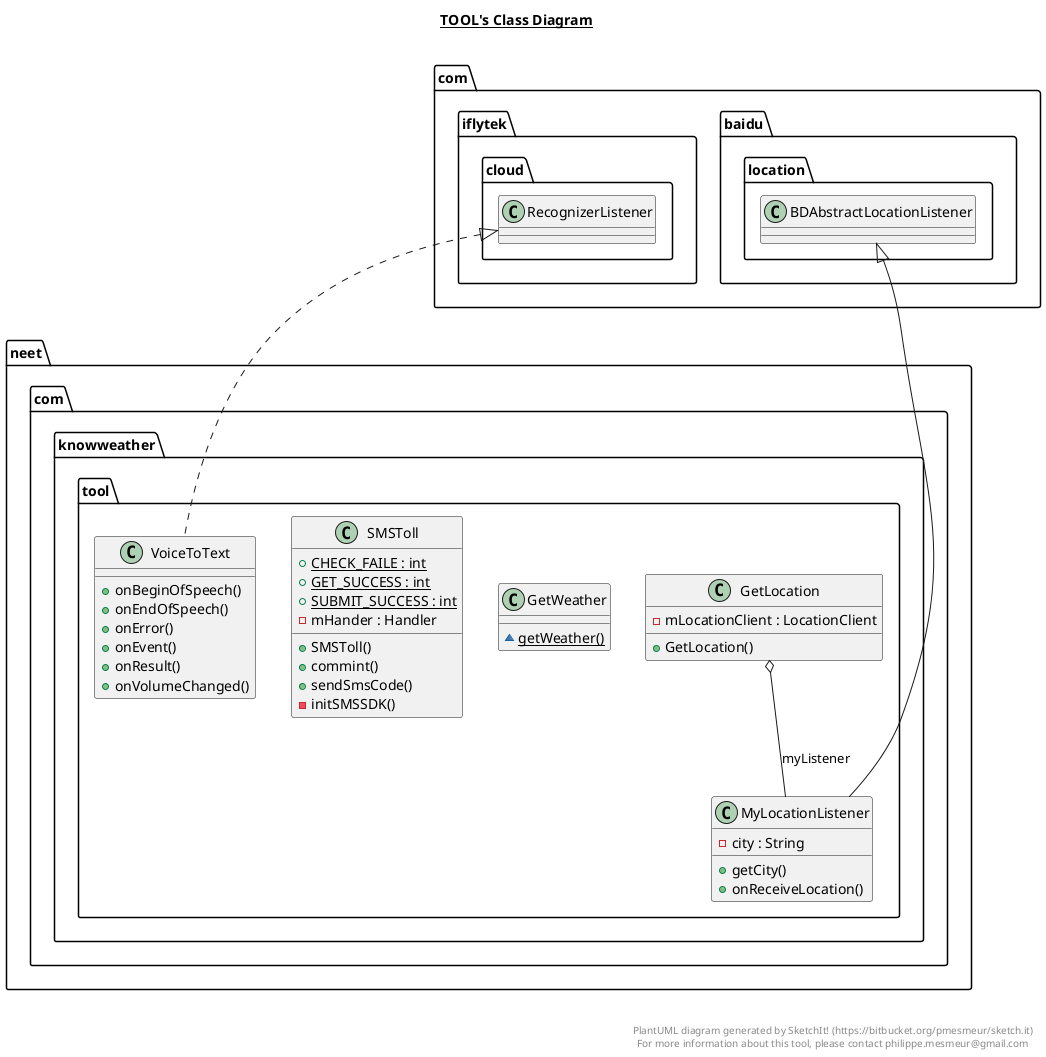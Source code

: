 @startuml

title __TOOL's Class Diagram__\n

  namespace neet.com.knowweather {
    namespace tool {
      class neet.com.knowweather.tool.GetLocation {
          - mLocationClient : LocationClient
          + GetLocation()
      }
    }
  }
  

  namespace neet.com.knowweather {
    namespace tool {
      class neet.com.knowweather.tool.GetWeather {
          {static} ~ getWeather()
      }
    }
  }
  

  namespace neet.com.knowweather {
    namespace tool {
      class neet.com.knowweather.tool.MyLocationListener {
          - city : String
          + getCity()
          + onReceiveLocation()
      }
    }
  }
  

  namespace neet.com.knowweather {
    namespace tool {
      class neet.com.knowweather.tool.SMSToll {
          {static} + CHECK_FAILE : int
          {static} + GET_SUCCESS : int
          {static} + SUBMIT_SUCCESS : int
          - mHander : Handler
          + SMSToll()
          + commint()
          + sendSmsCode()
          - initSMSSDK()
      }
    }
  }
  

  namespace neet.com.knowweather {
    namespace tool {
      class neet.com.knowweather.tool.VoiceToText {
          + onBeginOfSpeech()
          + onEndOfSpeech()
          + onError()
          + onEvent()
          + onResult()
          + onVolumeChanged()
      }
    }
  }
  

  neet.com.knowweather.tool.GetLocation o-- neet.com.knowweather.tool.MyLocationListener : myListener
  neet.com.knowweather.tool.MyLocationListener -up-|> com.baidu.location.BDAbstractLocationListener
  neet.com.knowweather.tool.VoiceToText .up.|> com.iflytek.cloud.RecognizerListener


right footer


PlantUML diagram generated by SketchIt! (https://bitbucket.org/pmesmeur/sketch.it)
For more information about this tool, please contact philippe.mesmeur@gmail.com
endfooter

@enduml
